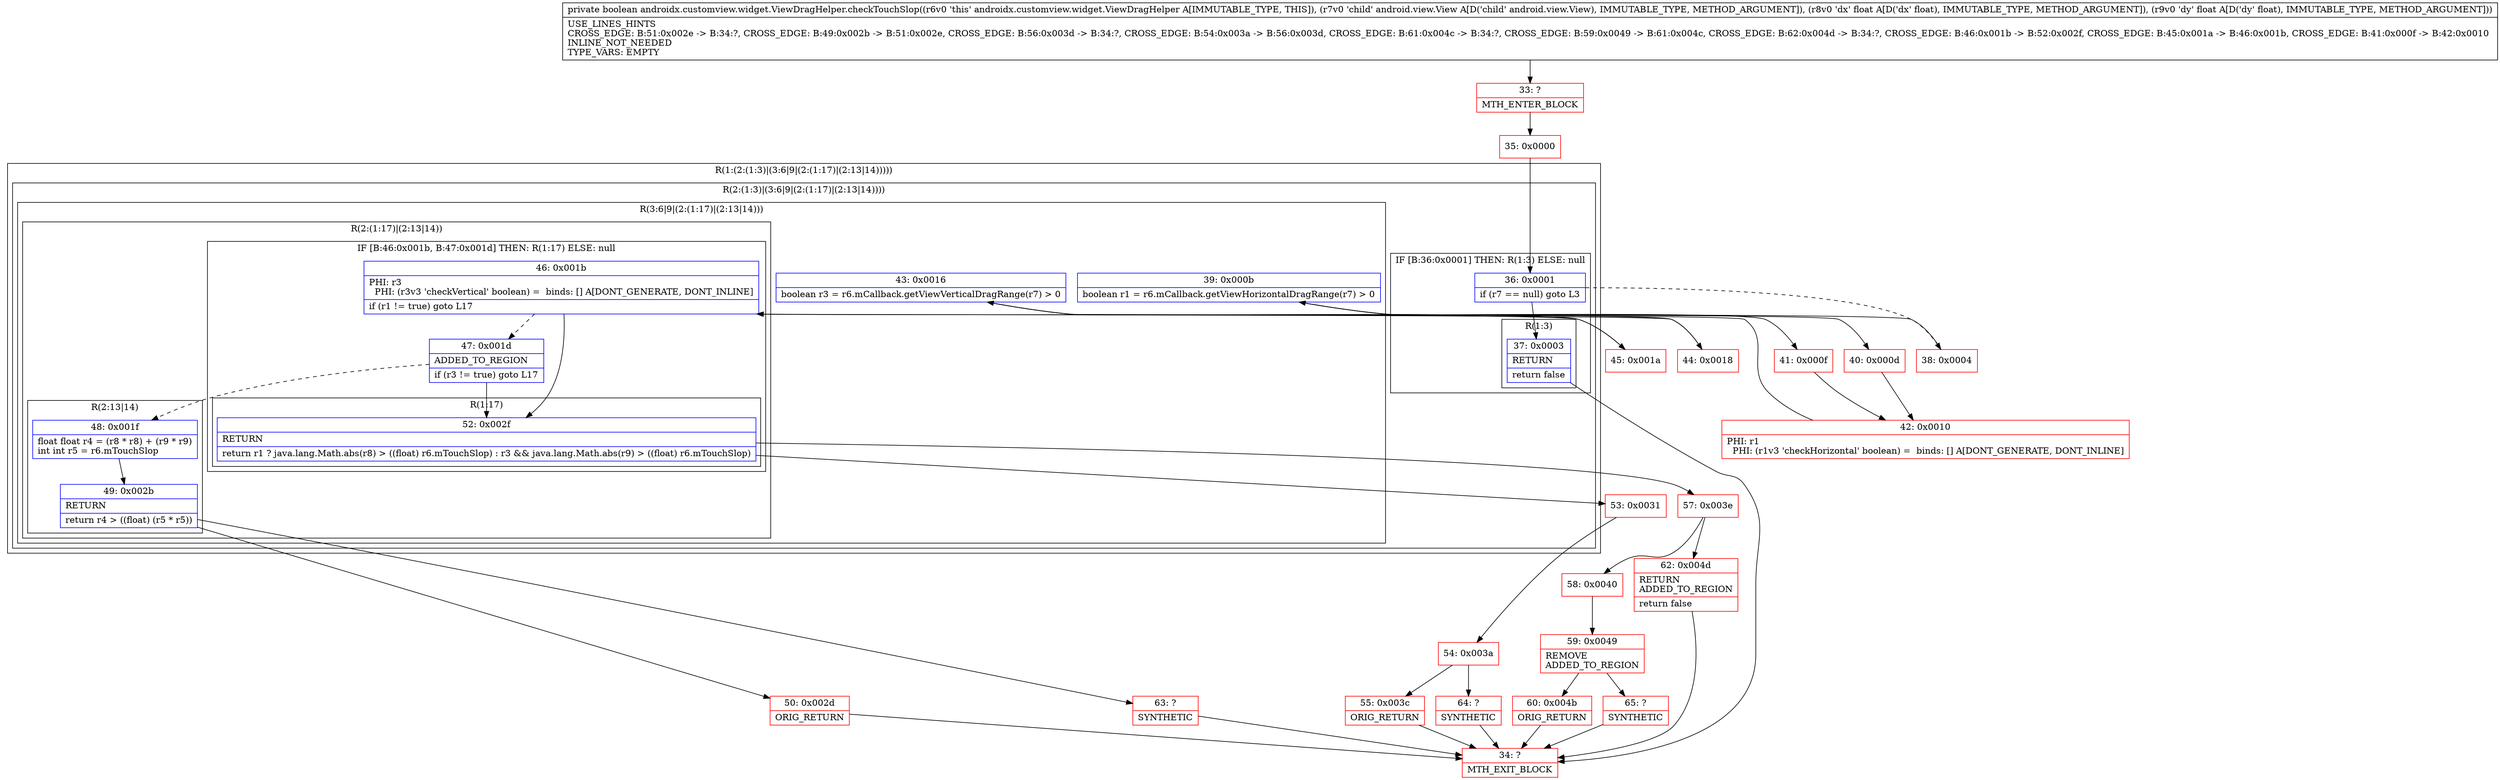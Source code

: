 digraph "CFG forandroidx.customview.widget.ViewDragHelper.checkTouchSlop(Landroid\/view\/View;FF)Z" {
subgraph cluster_Region_1347693962 {
label = "R(1:(2:(1:3)|(3:6|9|(2:(1:17)|(2:13|14)))))";
node [shape=record,color=blue];
subgraph cluster_Region_1720940161 {
label = "R(2:(1:3)|(3:6|9|(2:(1:17)|(2:13|14))))";
node [shape=record,color=blue];
subgraph cluster_IfRegion_137321869 {
label = "IF [B:36:0x0001] THEN: R(1:3) ELSE: null";
node [shape=record,color=blue];
Node_36 [shape=record,label="{36\:\ 0x0001|if (r7 == null) goto L3\l}"];
subgraph cluster_Region_1738273553 {
label = "R(1:3)";
node [shape=record,color=blue];
Node_37 [shape=record,label="{37\:\ 0x0003|RETURN\l|return false\l}"];
}
}
subgraph cluster_Region_1209921240 {
label = "R(3:6|9|(2:(1:17)|(2:13|14)))";
node [shape=record,color=blue];
Node_39 [shape=record,label="{39\:\ 0x000b|boolean r1 = r6.mCallback.getViewHorizontalDragRange(r7) \> 0\l}"];
Node_43 [shape=record,label="{43\:\ 0x0016|boolean r3 = r6.mCallback.getViewVerticalDragRange(r7) \> 0\l}"];
subgraph cluster_Region_382908949 {
label = "R(2:(1:17)|(2:13|14))";
node [shape=record,color=blue];
subgraph cluster_IfRegion_1581931081 {
label = "IF [B:46:0x001b, B:47:0x001d] THEN: R(1:17) ELSE: null";
node [shape=record,color=blue];
Node_46 [shape=record,label="{46\:\ 0x001b|PHI: r3 \l  PHI: (r3v3 'checkVertical' boolean) =  binds: [] A[DONT_GENERATE, DONT_INLINE]\l|if (r1 != true) goto L17\l}"];
Node_47 [shape=record,label="{47\:\ 0x001d|ADDED_TO_REGION\l|if (r3 != true) goto L17\l}"];
subgraph cluster_Region_1030203692 {
label = "R(1:17)";
node [shape=record,color=blue];
Node_52 [shape=record,label="{52\:\ 0x002f|RETURN\l|return r1 ? java.lang.Math.abs(r8) \> ((float) r6.mTouchSlop) : r3 && java.lang.Math.abs(r9) \> ((float) r6.mTouchSlop)\l}"];
}
}
subgraph cluster_Region_1565410474 {
label = "R(2:13|14)";
node [shape=record,color=blue];
Node_48 [shape=record,label="{48\:\ 0x001f|float float r4 = (r8 * r8) + (r9 * r9)\lint int r5 = r6.mTouchSlop\l}"];
Node_49 [shape=record,label="{49\:\ 0x002b|RETURN\l|return r4 \> ((float) (r5 * r5))\l}"];
}
}
}
}
}
Node_33 [shape=record,color=red,label="{33\:\ ?|MTH_ENTER_BLOCK\l}"];
Node_35 [shape=record,color=red,label="{35\:\ 0x0000}"];
Node_34 [shape=record,color=red,label="{34\:\ ?|MTH_EXIT_BLOCK\l}"];
Node_38 [shape=record,color=red,label="{38\:\ 0x0004}"];
Node_40 [shape=record,color=red,label="{40\:\ 0x000d}"];
Node_42 [shape=record,color=red,label="{42\:\ 0x0010|PHI: r1 \l  PHI: (r1v3 'checkHorizontal' boolean) =  binds: [] A[DONT_GENERATE, DONT_INLINE]\l}"];
Node_44 [shape=record,color=red,label="{44\:\ 0x0018}"];
Node_50 [shape=record,color=red,label="{50\:\ 0x002d|ORIG_RETURN\l}"];
Node_63 [shape=record,color=red,label="{63\:\ ?|SYNTHETIC\l}"];
Node_53 [shape=record,color=red,label="{53\:\ 0x0031}"];
Node_54 [shape=record,color=red,label="{54\:\ 0x003a}"];
Node_55 [shape=record,color=red,label="{55\:\ 0x003c|ORIG_RETURN\l}"];
Node_64 [shape=record,color=red,label="{64\:\ ?|SYNTHETIC\l}"];
Node_57 [shape=record,color=red,label="{57\:\ 0x003e}"];
Node_58 [shape=record,color=red,label="{58\:\ 0x0040}"];
Node_59 [shape=record,color=red,label="{59\:\ 0x0049|REMOVE\lADDED_TO_REGION\l}"];
Node_60 [shape=record,color=red,label="{60\:\ 0x004b|ORIG_RETURN\l}"];
Node_65 [shape=record,color=red,label="{65\:\ ?|SYNTHETIC\l}"];
Node_62 [shape=record,color=red,label="{62\:\ 0x004d|RETURN\lADDED_TO_REGION\l|return false\l}"];
Node_45 [shape=record,color=red,label="{45\:\ 0x001a}"];
Node_41 [shape=record,color=red,label="{41\:\ 0x000f}"];
MethodNode[shape=record,label="{private boolean androidx.customview.widget.ViewDragHelper.checkTouchSlop((r6v0 'this' androidx.customview.widget.ViewDragHelper A[IMMUTABLE_TYPE, THIS]), (r7v0 'child' android.view.View A[D('child' android.view.View), IMMUTABLE_TYPE, METHOD_ARGUMENT]), (r8v0 'dx' float A[D('dx' float), IMMUTABLE_TYPE, METHOD_ARGUMENT]), (r9v0 'dy' float A[D('dy' float), IMMUTABLE_TYPE, METHOD_ARGUMENT]))  | USE_LINES_HINTS\lCROSS_EDGE: B:51:0x002e \-\> B:34:?, CROSS_EDGE: B:49:0x002b \-\> B:51:0x002e, CROSS_EDGE: B:56:0x003d \-\> B:34:?, CROSS_EDGE: B:54:0x003a \-\> B:56:0x003d, CROSS_EDGE: B:61:0x004c \-\> B:34:?, CROSS_EDGE: B:59:0x0049 \-\> B:61:0x004c, CROSS_EDGE: B:62:0x004d \-\> B:34:?, CROSS_EDGE: B:46:0x001b \-\> B:52:0x002f, CROSS_EDGE: B:45:0x001a \-\> B:46:0x001b, CROSS_EDGE: B:41:0x000f \-\> B:42:0x0010\lINLINE_NOT_NEEDED\lTYPE_VARS: EMPTY\l}"];
MethodNode -> Node_33;Node_36 -> Node_37;
Node_36 -> Node_38[style=dashed];
Node_37 -> Node_34;
Node_39 -> Node_40;
Node_39 -> Node_41;
Node_43 -> Node_44;
Node_43 -> Node_45;
Node_46 -> Node_47[style=dashed];
Node_46 -> Node_52;
Node_47 -> Node_48[style=dashed];
Node_47 -> Node_52;
Node_52 -> Node_53;
Node_52 -> Node_57;
Node_48 -> Node_49;
Node_49 -> Node_50;
Node_49 -> Node_63;
Node_33 -> Node_35;
Node_35 -> Node_36;
Node_38 -> Node_39;
Node_40 -> Node_42;
Node_42 -> Node_43;
Node_44 -> Node_46;
Node_50 -> Node_34;
Node_63 -> Node_34;
Node_53 -> Node_54;
Node_54 -> Node_55;
Node_54 -> Node_64;
Node_55 -> Node_34;
Node_64 -> Node_34;
Node_57 -> Node_58;
Node_57 -> Node_62;
Node_58 -> Node_59;
Node_59 -> Node_60;
Node_59 -> Node_65;
Node_60 -> Node_34;
Node_65 -> Node_34;
Node_62 -> Node_34;
Node_45 -> Node_46;
Node_41 -> Node_42;
}

